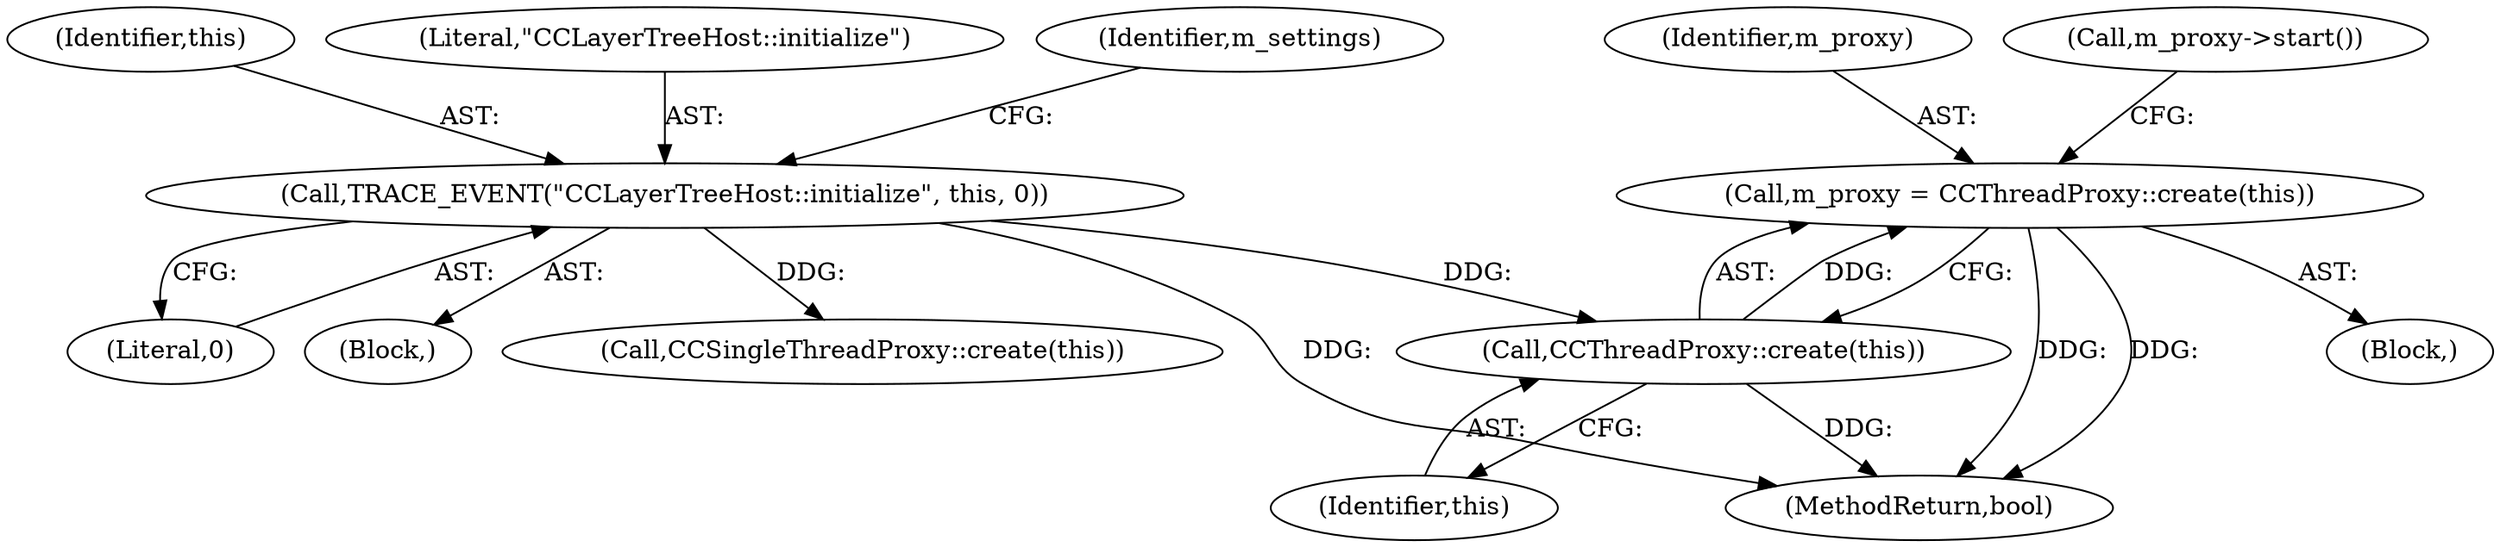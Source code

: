 digraph "0_Chrome_88c4913f11967abfd08a8b22b4423710322ac49b@API" {
"1000126" [label="(Call,m_proxy = CCThreadProxy::create(this))"];
"1000128" [label="(Call,CCThreadProxy::create(this))"];
"1000102" [label="(Call,TRACE_EVENT(\"CCLayerTreeHost::initialize\", this, 0))"];
"1000104" [label="(Identifier,this)"];
"1000135" [label="(Call,m_proxy->start())"];
"1000133" [label="(Call,CCSingleThreadProxy::create(this))"];
"1000110" [label="(Block,)"];
"1000129" [label="(Identifier,this)"];
"1000103" [label="(Literal,\"CCLayerTreeHost::initialize\")"];
"1000127" [label="(Identifier,m_proxy)"];
"1000108" [label="(Identifier,m_settings)"];
"1000160" [label="(MethodReturn,bool)"];
"1000102" [label="(Call,TRACE_EVENT(\"CCLayerTreeHost::initialize\", this, 0))"];
"1000128" [label="(Call,CCThreadProxy::create(this))"];
"1000105" [label="(Literal,0)"];
"1000126" [label="(Call,m_proxy = CCThreadProxy::create(this))"];
"1000101" [label="(Block,)"];
"1000126" -> "1000110"  [label="AST: "];
"1000126" -> "1000128"  [label="CFG: "];
"1000127" -> "1000126"  [label="AST: "];
"1000128" -> "1000126"  [label="AST: "];
"1000135" -> "1000126"  [label="CFG: "];
"1000126" -> "1000160"  [label="DDG: "];
"1000126" -> "1000160"  [label="DDG: "];
"1000128" -> "1000126"  [label="DDG: "];
"1000128" -> "1000129"  [label="CFG: "];
"1000129" -> "1000128"  [label="AST: "];
"1000128" -> "1000160"  [label="DDG: "];
"1000102" -> "1000128"  [label="DDG: "];
"1000102" -> "1000101"  [label="AST: "];
"1000102" -> "1000105"  [label="CFG: "];
"1000103" -> "1000102"  [label="AST: "];
"1000104" -> "1000102"  [label="AST: "];
"1000105" -> "1000102"  [label="AST: "];
"1000108" -> "1000102"  [label="CFG: "];
"1000102" -> "1000160"  [label="DDG: "];
"1000102" -> "1000133"  [label="DDG: "];
}
